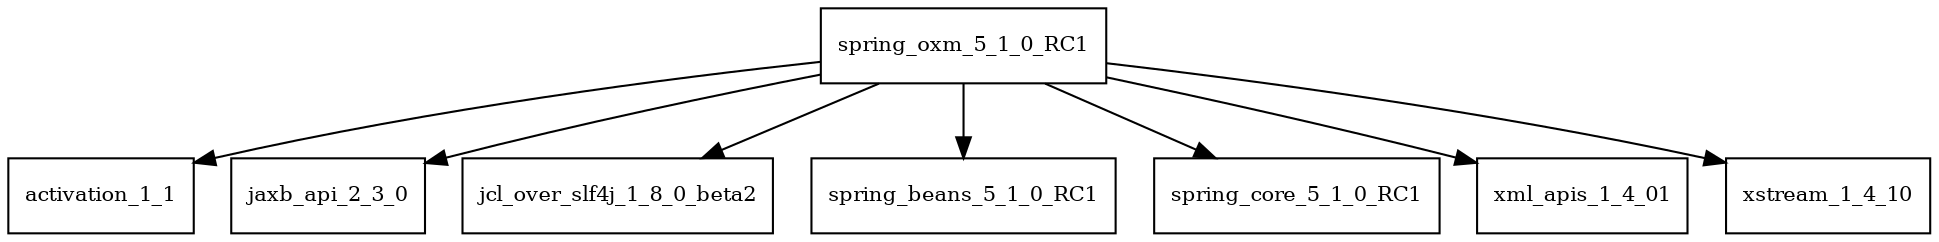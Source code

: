 digraph spring_oxm_5_1_0_RC1_dependencies {
  node [shape = box, fontsize=10.0];
  spring_oxm_5_1_0_RC1 -> activation_1_1;
  spring_oxm_5_1_0_RC1 -> jaxb_api_2_3_0;
  spring_oxm_5_1_0_RC1 -> jcl_over_slf4j_1_8_0_beta2;
  spring_oxm_5_1_0_RC1 -> spring_beans_5_1_0_RC1;
  spring_oxm_5_1_0_RC1 -> spring_core_5_1_0_RC1;
  spring_oxm_5_1_0_RC1 -> xml_apis_1_4_01;
  spring_oxm_5_1_0_RC1 -> xstream_1_4_10;
}
